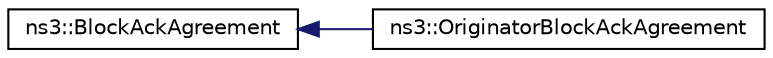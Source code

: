 digraph "Graphical Class Hierarchy"
{
 // LATEX_PDF_SIZE
  edge [fontname="Helvetica",fontsize="10",labelfontname="Helvetica",labelfontsize="10"];
  node [fontname="Helvetica",fontsize="10",shape=record];
  rankdir="LR";
  Node0 [label="ns3::BlockAckAgreement",height=0.2,width=0.4,color="black", fillcolor="white", style="filled",URL="$classns3_1_1_block_ack_agreement.html",tooltip="Maintains information for a block ack agreement."];
  Node0 -> Node1 [dir="back",color="midnightblue",fontsize="10",style="solid",fontname="Helvetica"];
  Node1 [label="ns3::OriginatorBlockAckAgreement",height=0.2,width=0.4,color="black", fillcolor="white", style="filled",URL="$classns3_1_1_originator_block_ack_agreement.html",tooltip="Maintains the state and information about transmitted MPDUs with Ack Policy set to Block Ack for an o..."];
}
